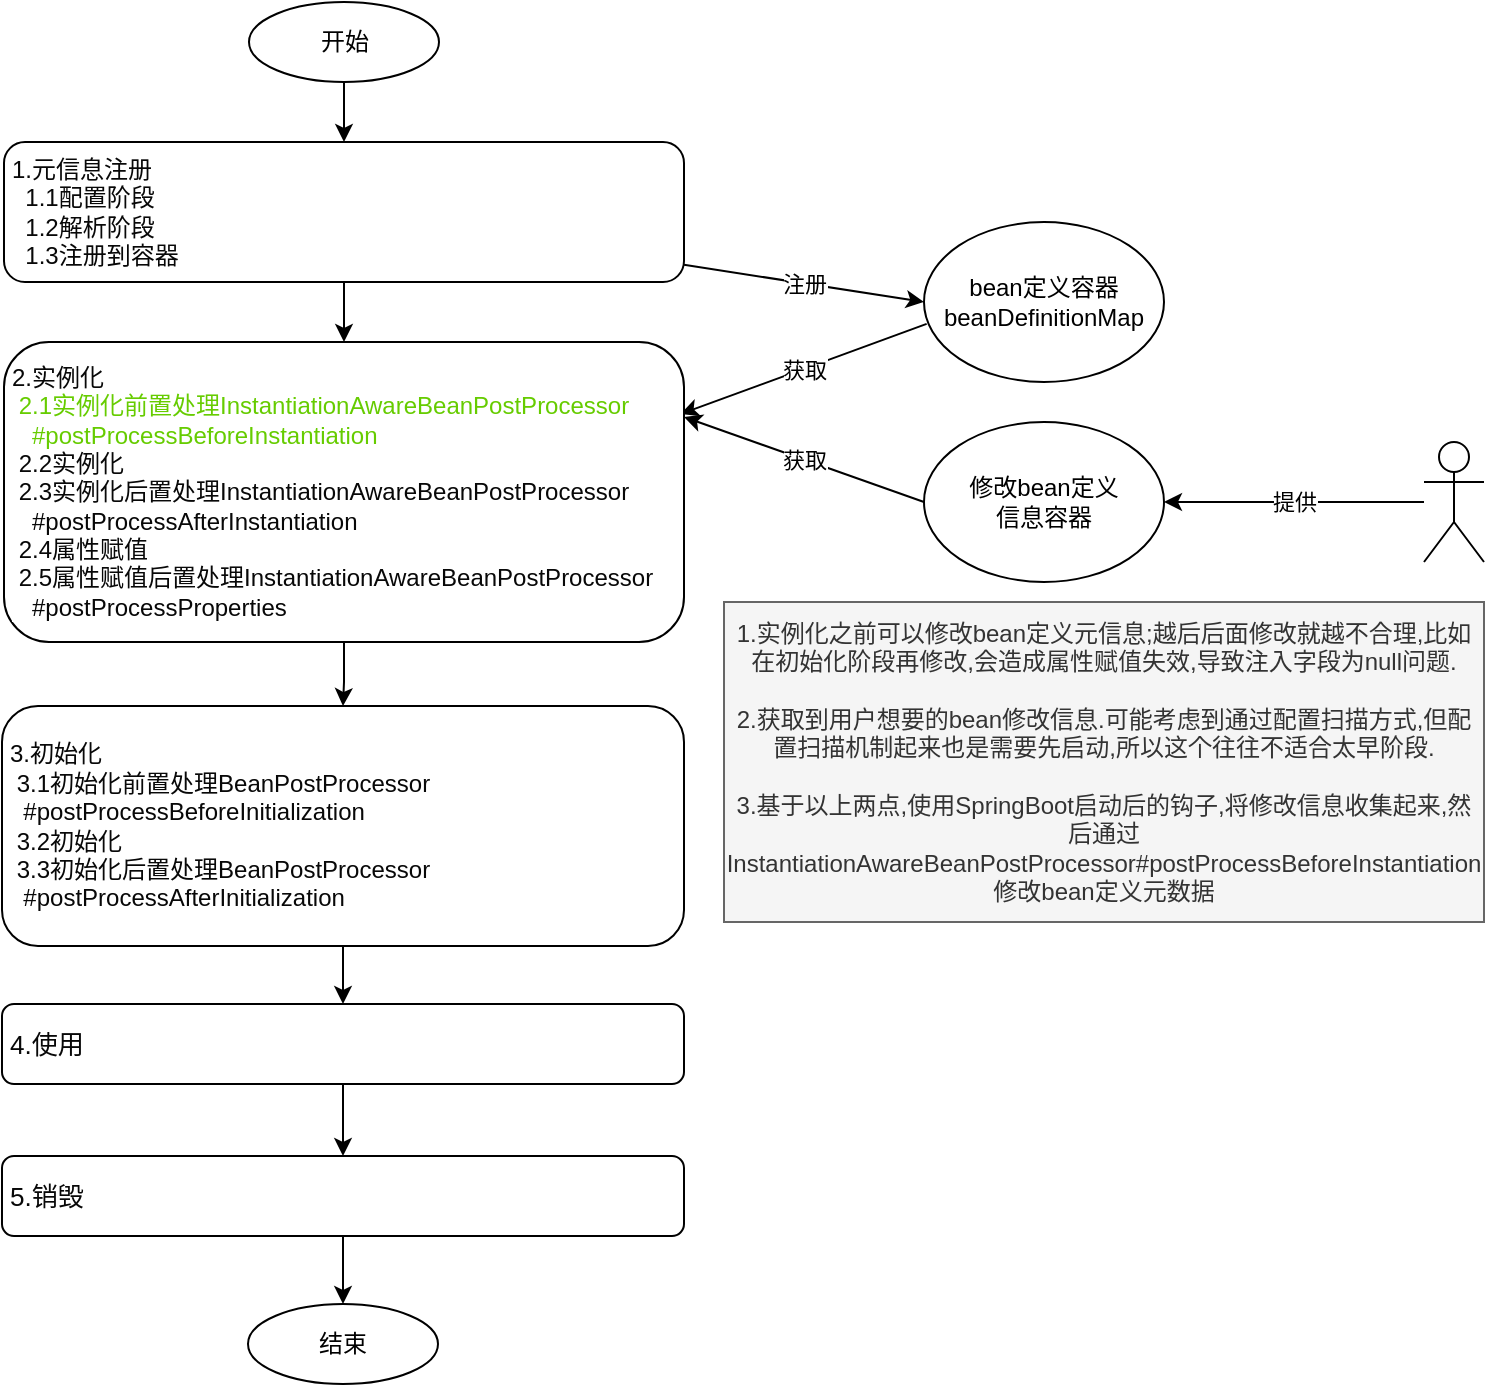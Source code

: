 <mxfile version="24.7.17">
  <diagram id="BD3xrTWm_gT9q6y7Gc7G" name="第 2 页">
    <mxGraphModel dx="978" dy="566" grid="1" gridSize="10" guides="1" tooltips="1" connect="1" arrows="1" fold="1" page="1" pageScale="1" pageWidth="827" pageHeight="1169" math="0" shadow="0">
      <root>
        <mxCell id="0" />
        <mxCell id="1" parent="0" />
        <mxCell id="Y4kGnKrTrM8FJ7Lgk5u7-15" value="" style="edgeStyle=orthogonalEdgeStyle;rounded=0;orthogonalLoop=1;jettySize=auto;html=1;fontFamily=Helvetica;" parent="1" source="Y4kGnKrTrM8FJ7Lgk5u7-13" target="Y4kGnKrTrM8FJ7Lgk5u7-14" edge="1">
          <mxGeometry relative="1" as="geometry" />
        </mxCell>
        <mxCell id="Y4kGnKrTrM8FJ7Lgk5u7-13" value="&lt;div style=&quot;line-height: 20%;&quot;&gt;&lt;div style=&quot;background-color: rgb(255, 255, 255); line-height: 120%;&quot;&gt;&lt;font color=&quot;#080808&quot;&gt;1.元信息注册&lt;br&gt;&amp;nbsp; 1.1配置阶段&lt;br&gt;&amp;nbsp; 1.2解析阶段&lt;br&gt;&amp;nbsp; 1.3注册到容器&lt;br&gt;&lt;/font&gt;&lt;/div&gt;&lt;/div&gt;" style="rounded=1;whiteSpace=wrap;html=1;fontSize=12;spacing=2;align=left;fontFamily=Helvetica;spacingLeft=2;" parent="1" vertex="1">
          <mxGeometry x="47" y="80" width="340" height="70" as="geometry" />
        </mxCell>
        <mxCell id="Y4kGnKrTrM8FJ7Lgk5u7-17" value="" style="edgeStyle=orthogonalEdgeStyle;rounded=0;orthogonalLoop=1;jettySize=auto;html=1;fontFamily=Helvetica;" parent="1" source="Y4kGnKrTrM8FJ7Lgk5u7-14" target="Y4kGnKrTrM8FJ7Lgk5u7-16" edge="1">
          <mxGeometry relative="1" as="geometry" />
        </mxCell>
        <mxCell id="Y4kGnKrTrM8FJ7Lgk5u7-19" value="" style="edgeStyle=orthogonalEdgeStyle;rounded=0;orthogonalLoop=1;jettySize=auto;html=1;fontFamily=Helvetica;" parent="1" source="Y4kGnKrTrM8FJ7Lgk5u7-16" target="Y4kGnKrTrM8FJ7Lgk5u7-18" edge="1">
          <mxGeometry relative="1" as="geometry" />
        </mxCell>
        <mxCell id="Y4kGnKrTrM8FJ7Lgk5u7-16" value="&lt;div style=&quot;background-color: rgb(255, 255, 255);&quot;&gt;&lt;div style=&quot;&quot;&gt;&lt;font color=&quot;#080808&quot;&gt;3.初始化&lt;br&gt;&amp;nbsp;3.1初始化前置处理BeanPostProcessor&lt;br&gt;&amp;nbsp; #postProcessBeforeInitialization&lt;br&gt;&amp;nbsp;3.2初始化&lt;br&gt;&amp;nbsp;3.3初始化后置处理BeanPostProcessor&lt;br&gt;&amp;nbsp; #postProcessAfterInitialization&lt;/font&gt;&lt;/div&gt;&lt;/div&gt;" style="rounded=1;whiteSpace=wrap;html=1;align=left;labelBorderColor=none;fontFamily=Helvetica;spacingLeft=2;" parent="1" vertex="1">
          <mxGeometry x="46" y="362" width="341" height="120" as="geometry" />
        </mxCell>
        <mxCell id="Y4kGnKrTrM8FJ7Lgk5u7-21" value="" style="edgeStyle=orthogonalEdgeStyle;rounded=0;orthogonalLoop=1;jettySize=auto;html=1;fontFamily=Helvetica;" parent="1" source="Y4kGnKrTrM8FJ7Lgk5u7-18" target="Y4kGnKrTrM8FJ7Lgk5u7-20" edge="1">
          <mxGeometry relative="1" as="geometry" />
        </mxCell>
        <mxCell id="Y4kGnKrTrM8FJ7Lgk5u7-18" value="&lt;div style=&quot;background-color:#ffffff;color:#080808&quot;&gt;&lt;div style=&quot;font-size: 9.8pt;&quot;&gt;4.使用&lt;/div&gt;&lt;/div&gt;" style="rounded=1;whiteSpace=wrap;html=1;align=left;fontFamily=Helvetica;spacingLeft=2;" parent="1" vertex="1">
          <mxGeometry x="46" y="511" width="341" height="40" as="geometry" />
        </mxCell>
        <mxCell id="Y4kGnKrTrM8FJ7Lgk5u7-43" style="edgeStyle=orthogonalEdgeStyle;rounded=0;orthogonalLoop=1;jettySize=auto;html=1;exitX=0.5;exitY=1;exitDx=0;exitDy=0;fontFamily=Helvetica;" parent="1" source="Y4kGnKrTrM8FJ7Lgk5u7-20" target="Y4kGnKrTrM8FJ7Lgk5u7-42" edge="1">
          <mxGeometry relative="1" as="geometry" />
        </mxCell>
        <mxCell id="Y4kGnKrTrM8FJ7Lgk5u7-20" value="&lt;div style=&quot;background-color:#ffffff;color:#080808&quot;&gt;&lt;div style=&quot;font-size: 9.8pt;&quot;&gt;5.销毁&lt;/div&gt;&lt;/div&gt;" style="rounded=1;whiteSpace=wrap;html=1;align=left;fontFamily=Helvetica;spacingLeft=2;" parent="1" vertex="1">
          <mxGeometry x="46" y="587" width="341" height="40" as="geometry" />
        </mxCell>
        <mxCell id="Y4kGnKrTrM8FJ7Lgk5u7-32" value="&lt;div&gt;bean定义容器&lt;/div&gt;&lt;div&gt;beanDefinitionMap&lt;/div&gt;" style="ellipse;whiteSpace=wrap;html=1;fontFamily=Helvetica;" parent="1" vertex="1">
          <mxGeometry x="507" y="120" width="120" height="80" as="geometry" />
        </mxCell>
        <mxCell id="Y4kGnKrTrM8FJ7Lgk5u7-34" value="" style="endArrow=classic;html=1;rounded=0;entryX=0;entryY=0.5;entryDx=0;entryDy=0;fontFamily=Helvetica;" parent="1" source="Y4kGnKrTrM8FJ7Lgk5u7-13" target="Y4kGnKrTrM8FJ7Lgk5u7-32" edge="1">
          <mxGeometry relative="1" as="geometry">
            <mxPoint x="757" y="320" as="sourcePoint" />
            <mxPoint x="857" y="320" as="targetPoint" />
          </mxGeometry>
        </mxCell>
        <mxCell id="Y4kGnKrTrM8FJ7Lgk5u7-35" value="注册" style="edgeLabel;resizable=0;html=1;;align=center;verticalAlign=middle;fontFamily=Helvetica;" parent="Y4kGnKrTrM8FJ7Lgk5u7-34" connectable="0" vertex="1">
          <mxGeometry relative="1" as="geometry" />
        </mxCell>
        <mxCell id="Y4kGnKrTrM8FJ7Lgk5u7-37" value="" style="endArrow=classic;html=1;rounded=0;exitX=0.011;exitY=0.637;exitDx=0;exitDy=0;entryX=0.995;entryY=0.24;entryDx=0;entryDy=0;exitPerimeter=0;fontFamily=Helvetica;entryPerimeter=0;" parent="1" source="Y4kGnKrTrM8FJ7Lgk5u7-32" target="Y4kGnKrTrM8FJ7Lgk5u7-14" edge="1">
          <mxGeometry relative="1" as="geometry">
            <mxPoint x="707" y="240" as="sourcePoint" />
            <mxPoint x="807" y="240" as="targetPoint" />
          </mxGeometry>
        </mxCell>
        <mxCell id="Y4kGnKrTrM8FJ7Lgk5u7-38" value="获取" style="edgeLabel;resizable=0;html=1;;align=center;verticalAlign=middle;fontFamily=Helvetica;" parent="Y4kGnKrTrM8FJ7Lgk5u7-37" connectable="0" vertex="1">
          <mxGeometry relative="1" as="geometry" />
        </mxCell>
        <mxCell id="Y4kGnKrTrM8FJ7Lgk5u7-14" value="&lt;div style=&quot;background-color: rgb(255, 255, 255); line-height: 80%;&quot;&gt;&lt;div style=&quot;line-height: 120%;&quot;&gt;&lt;font&gt;&lt;font color=&quot;#080808&quot;&gt;2.实例化&lt;br&gt;&lt;/font&gt;&lt;font color=&quot;#66cc00&quot;&gt;&amp;nbsp;2.1实例化前置处理InstantiationAwareBeanPostProcessor&lt;br&gt;&amp;nbsp; &amp;nbsp;#postProcessBeforeInstantiation&lt;/font&gt;&lt;font color=&quot;#080808&quot;&gt;&lt;br&gt;&amp;nbsp;2.2实例化&lt;br&gt;&amp;nbsp;2.3实例化后置处理InstantiationAwareBeanPostProcessor&lt;br&gt;&amp;nbsp; &amp;nbsp;#postProcessAfterInstantiation&lt;br&gt;&amp;nbsp;2.4属性赋值&lt;br&gt;&amp;nbsp;2.5属性赋值后置处理InstantiationAwareBeanPostProcessor&lt;br&gt;&amp;nbsp; &amp;nbsp;#postProcessProperties&lt;br&gt;&lt;/font&gt;&lt;/font&gt;&lt;/div&gt;&lt;/div&gt;" style="rounded=1;whiteSpace=wrap;html=1;align=left;fontFamily=Helvetica;spacingLeft=2;" parent="1" vertex="1">
          <mxGeometry x="47" y="180" width="340" height="150" as="geometry" />
        </mxCell>
        <mxCell id="Y4kGnKrTrM8FJ7Lgk5u7-41" style="edgeStyle=orthogonalEdgeStyle;rounded=0;orthogonalLoop=1;jettySize=auto;html=1;exitX=0.5;exitY=1;exitDx=0;exitDy=0;entryX=0.5;entryY=0;entryDx=0;entryDy=0;fontFamily=Helvetica;" parent="1" source="Y4kGnKrTrM8FJ7Lgk5u7-40" target="Y4kGnKrTrM8FJ7Lgk5u7-13" edge="1">
          <mxGeometry relative="1" as="geometry" />
        </mxCell>
        <mxCell id="Y4kGnKrTrM8FJ7Lgk5u7-40" value="开始" style="ellipse;whiteSpace=wrap;html=1;fontFamily=Helvetica;" parent="1" vertex="1">
          <mxGeometry x="169.5" y="10" width="95" height="40" as="geometry" />
        </mxCell>
        <mxCell id="Y4kGnKrTrM8FJ7Lgk5u7-42" value="结束" style="ellipse;whiteSpace=wrap;html=1;fontFamily=Helvetica;" parent="1" vertex="1">
          <mxGeometry x="169" y="661" width="95" height="40" as="geometry" />
        </mxCell>
        <mxCell id="Y4kGnKrTrM8FJ7Lgk5u7-45" value="1.实例化之前可以修改bean定义元信息;越后后面修改就越不合理,比如在初始化阶段再修改,会造成属性赋值失效,导致注入字段为null问题.&lt;br&gt;&lt;br&gt;2.获取到用户想要的bean修改信息.可能考虑到通过配置扫描方式,但配置扫描机制起来也是需要先启动,所以这个往往不适合太早阶段.&lt;br&gt;&lt;br&gt;3.基于以上两点,使用SpringBoot启动后的钩子,将修改信息收集起来,然后通过InstantiationAwareBeanPostProcessor#postProcessBeforeInstantiation修改bean定义元数据" style="text;align=center;verticalAlign=middle;rounded=0;fillColor=#f5f5f5;fontColor=#333333;strokeColor=#666666;whiteSpace=wrap;html=1;labelPosition=center;verticalLabelPosition=middle;fontFamily=Helvetica;" parent="1" vertex="1">
          <mxGeometry x="407" y="310" width="380" height="160" as="geometry" />
        </mxCell>
        <mxCell id="Y4kGnKrTrM8FJ7Lgk5u7-46" value="修改bean定义&lt;br&gt;信息容器" style="ellipse;whiteSpace=wrap;html=1;fontFamily=Helvetica;" parent="1" vertex="1">
          <mxGeometry x="507" y="220" width="120" height="80" as="geometry" />
        </mxCell>
        <mxCell id="Y4kGnKrTrM8FJ7Lgk5u7-47" value="获取" style="endArrow=classic;html=1;rounded=0;exitX=0;exitY=0.5;exitDx=0;exitDy=0;fontFamily=Helvetica;entryX=1;entryY=0.25;entryDx=0;entryDy=0;" parent="1" source="Y4kGnKrTrM8FJ7Lgk5u7-46" target="Y4kGnKrTrM8FJ7Lgk5u7-14" edge="1">
          <mxGeometry width="50" height="50" relative="1" as="geometry">
            <mxPoint x="507.0" y="281.25" as="sourcePoint" />
            <mxPoint x="390" y="240" as="targetPoint" />
          </mxGeometry>
        </mxCell>
        <mxCell id="Y4kGnKrTrM8FJ7Lgk5u7-48" value="" style="shape=umlActor;verticalLabelPosition=bottom;verticalAlign=top;html=1;outlineConnect=0;fontFamily=Helvetica;whiteSpace=wrap;" parent="1" vertex="1">
          <mxGeometry x="757" y="230" width="30" height="60" as="geometry" />
        </mxCell>
        <mxCell id="Y4kGnKrTrM8FJ7Lgk5u7-49" value="提供" style="endArrow=classic;html=1;rounded=0;entryX=1;entryY=0.5;entryDx=0;entryDy=0;fontFamily=Helvetica;" parent="1" source="Y4kGnKrTrM8FJ7Lgk5u7-48" target="Y4kGnKrTrM8FJ7Lgk5u7-46" edge="1">
          <mxGeometry width="50" height="50" relative="1" as="geometry">
            <mxPoint x="687" y="320" as="sourcePoint" />
            <mxPoint x="737" y="270" as="targetPoint" />
          </mxGeometry>
        </mxCell>
      </root>
    </mxGraphModel>
  </diagram>
</mxfile>
